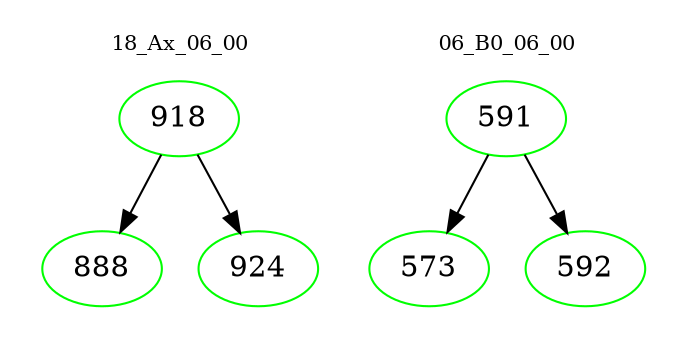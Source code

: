 digraph{
subgraph cluster_0 {
color = white
label = "18_Ax_06_00";
fontsize=10;
T0_918 [label="918", color="green"]
T0_918 -> T0_888 [color="black"]
T0_888 [label="888", color="green"]
T0_918 -> T0_924 [color="black"]
T0_924 [label="924", color="green"]
}
subgraph cluster_1 {
color = white
label = "06_B0_06_00";
fontsize=10;
T1_591 [label="591", color="green"]
T1_591 -> T1_573 [color="black"]
T1_573 [label="573", color="green"]
T1_591 -> T1_592 [color="black"]
T1_592 [label="592", color="green"]
}
}
